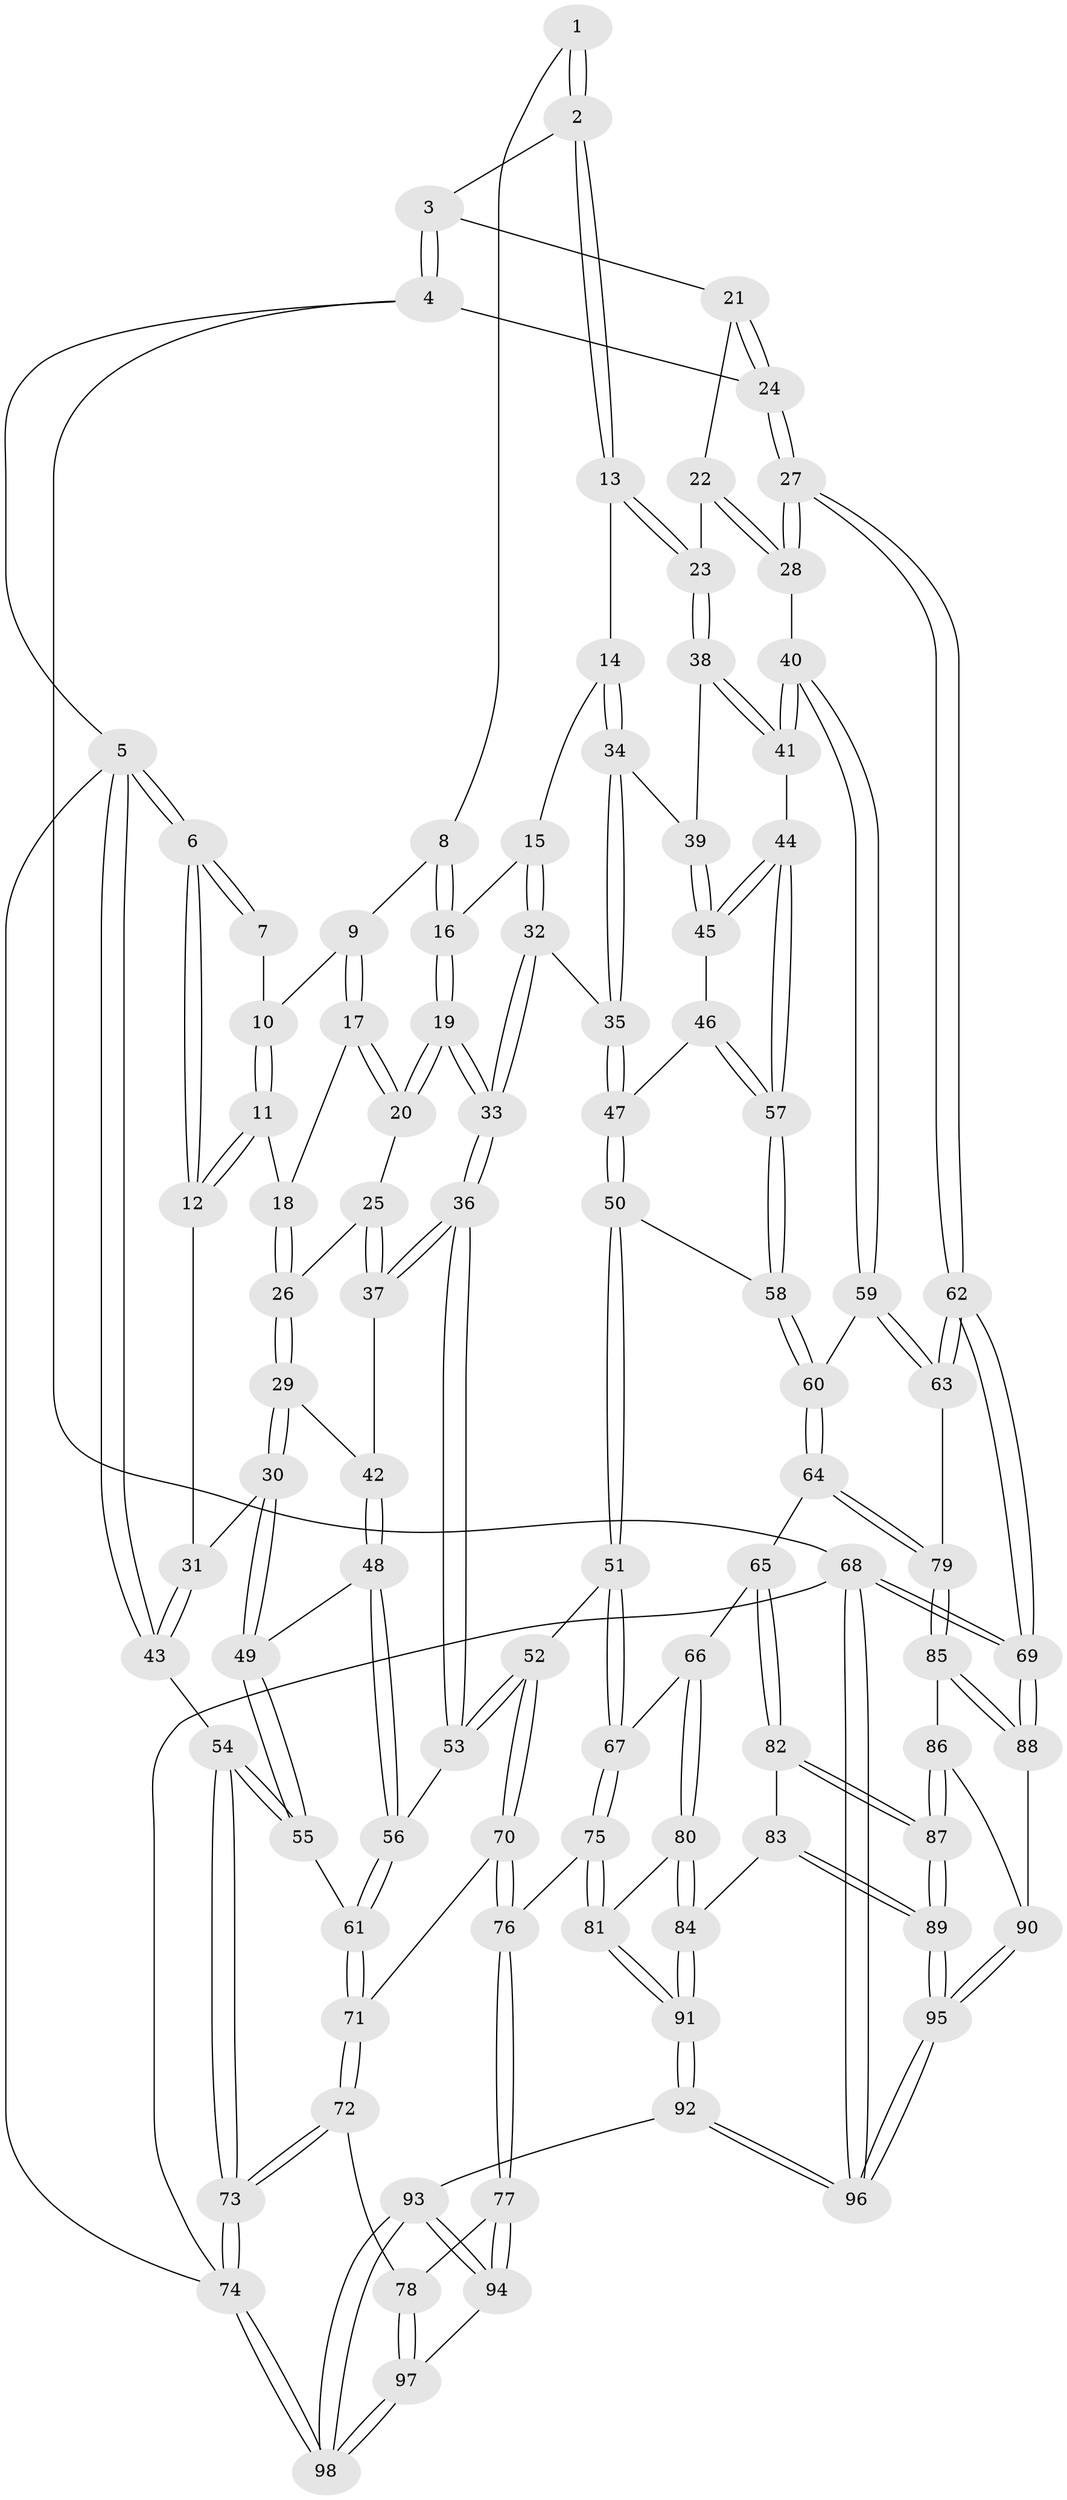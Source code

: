 // coarse degree distribution, {3: 0.10526315789473684, 5: 0.3333333333333333, 4: 0.47368421052631576, 6: 0.05263157894736842, 2: 0.017543859649122806, 7: 0.017543859649122806}
// Generated by graph-tools (version 1.1) at 2025/42/03/06/25 10:42:33]
// undirected, 98 vertices, 242 edges
graph export_dot {
graph [start="1"]
  node [color=gray90,style=filled];
  1 [pos="+0.6862631449841501+0"];
  2 [pos="+0.82228197175347+0"];
  3 [pos="+1+0"];
  4 [pos="+1+0"];
  5 [pos="+0+0"];
  6 [pos="+0+0"];
  7 [pos="+0.2852330323178843+0"];
  8 [pos="+0.5277110164216997+0.074738827946123"];
  9 [pos="+0.333609358632699+0"];
  10 [pos="+0.291733183698683+0"];
  11 [pos="+0.1616353389644459+0.13602964569896514"];
  12 [pos="+0.14964637659949995+0.1491922687396986"];
  13 [pos="+0.783339900404725+0.0460263511018721"];
  14 [pos="+0.7054914147758049+0.12153866581756331"];
  15 [pos="+0.5468688954152073+0.15868532700371743"];
  16 [pos="+0.5160970561619755+0.14273278588550573"];
  17 [pos="+0.35839876663404036+0.08189757657156571"];
  18 [pos="+0.2866845945838857+0.15783690991572966"];
  19 [pos="+0.4533149709716686+0.1622753057758274"];
  20 [pos="+0.39992979300577086+0.13825908731528097"];
  21 [pos="+0.971949597017417+0.16734031388179024"];
  22 [pos="+0.948346563525574+0.19064562690351344"];
  23 [pos="+0.8187916161341712+0.1316919978385464"];
  24 [pos="+1+0.15559390377225646"];
  25 [pos="+0.3608023886282134+0.19855008483169717"];
  26 [pos="+0.2803377432228124+0.22594505620307753"];
  27 [pos="+1+0.3131716120148347"];
  28 [pos="+1+0.30777419758537466"];
  29 [pos="+0.254240226036384+0.26047279334151213"];
  30 [pos="+0.12372544628220458+0.24714286797283735"];
  31 [pos="+0.13148357996553073+0.18808256224992842"];
  32 [pos="+0.5872127169079778+0.2932137866503685"];
  33 [pos="+0.457519735745533+0.3631366705912383"];
  34 [pos="+0.6540646813495447+0.2726524929421436"];
  35 [pos="+0.6155052066237885+0.2949019003814634"];
  36 [pos="+0.44922049337953407+0.3741443495417199"];
  37 [pos="+0.3741629884025206+0.3161023009295038"];
  38 [pos="+0.8202581324527181+0.1507519379839604"];
  39 [pos="+0.7115254018643429+0.2924607404038782"];
  40 [pos="+0.8970911374195522+0.3472843542338164"];
  41 [pos="+0.8570035957576564+0.33208057291595716"];
  42 [pos="+0.28069875242561887+0.28589371849540723"];
  43 [pos="+0+0"];
  44 [pos="+0.8195281739564214+0.347461958104298"];
  45 [pos="+0.7466518484339305+0.31750715538102725"];
  46 [pos="+0.6797217576240772+0.3765064171860827"];
  47 [pos="+0.6554929487323796+0.3825970130454825"];
  48 [pos="+0.25658376339266936+0.39701591716120593"];
  49 [pos="+0.07332054170919676+0.30275180975003646"];
  50 [pos="+0.6512179865333815+0.43548545326629423"];
  51 [pos="+0.496026182828125+0.5207458583018418"];
  52 [pos="+0.46857125404749883+0.4973126415794395"];
  53 [pos="+0.4445611930365476+0.41874376095290305"];
  54 [pos="+0+0.3872520482794087"];
  55 [pos="+0.06295239822533555+0.3098774242210606"];
  56 [pos="+0.2687815722701156+0.4185846031551083"];
  57 [pos="+0.7874063654512506+0.39155777788153645"];
  58 [pos="+0.7491895697595983+0.47617359457523084"];
  59 [pos="+0.9077902462519816+0.4214648229698686"];
  60 [pos="+0.7987281464179258+0.6492324777112174"];
  61 [pos="+0.21344332087924642+0.4963155429494014"];
  62 [pos="+1+0.6229477309633477"];
  63 [pos="+1+0.6261760351339576"];
  64 [pos="+0.7987890237944282+0.6523674185992865"];
  65 [pos="+0.6633739858354465+0.6880583229063522"];
  66 [pos="+0.6535445610046295+0.6865630899895799"];
  67 [pos="+0.5665401680084686+0.6612815756700594"];
  68 [pos="+1+1"];
  69 [pos="+1+1"];
  70 [pos="+0.26827888459171884+0.5993202430457663"];
  71 [pos="+0.20433832128481733+0.5965313260947287"];
  72 [pos="+0+0.7347070088879568"];
  73 [pos="+0+0.7383391969394653"];
  74 [pos="+0+1"];
  75 [pos="+0.4217553323857692+0.7924610946217744"];
  76 [pos="+0.4217362874963132+0.7924620489818176"];
  77 [pos="+0.2754157302895146+0.8640379848139359"];
  78 [pos="+0.07997891535706717+0.7871272737312949"];
  79 [pos="+0.8639961329090818+0.6844552705374544"];
  80 [pos="+0.5877572819840549+0.853433798808456"];
  81 [pos="+0.4647242025353873+0.8675835781357534"];
  82 [pos="+0.6711461985526539+0.7575713124912957"];
  83 [pos="+0.6558950303239708+0.880949860438228"];
  84 [pos="+0.5882675397398216+0.9166146914272064"];
  85 [pos="+0.8667832617549489+0.7184345264990075"];
  86 [pos="+0.8507786531824967+0.83828094096768"];
  87 [pos="+0.7757893525304338+0.9436390693682486"];
  88 [pos="+1+0.964198450304774"];
  89 [pos="+0.7567520999038135+1"];
  90 [pos="+0.9249271776655487+0.9237878693097634"];
  91 [pos="+0.5231697594226776+0.9949545383878283"];
  92 [pos="+0.5333210247053884+1"];
  93 [pos="+0.37348825127978325+1"];
  94 [pos="+0.27570717051500254+0.8658132690280378"];
  95 [pos="+0.7557584356562898+1"];
  96 [pos="+0.7322863604697515+1"];
  97 [pos="+0.18032434148225238+1"];
  98 [pos="+0.17876703302421226+1"];
  1 -- 2;
  1 -- 2;
  1 -- 8;
  2 -- 3;
  2 -- 13;
  2 -- 13;
  3 -- 4;
  3 -- 4;
  3 -- 21;
  4 -- 5;
  4 -- 24;
  4 -- 68;
  5 -- 6;
  5 -- 6;
  5 -- 43;
  5 -- 43;
  5 -- 74;
  6 -- 7;
  6 -- 7;
  6 -- 12;
  6 -- 12;
  7 -- 10;
  8 -- 9;
  8 -- 16;
  8 -- 16;
  9 -- 10;
  9 -- 17;
  9 -- 17;
  10 -- 11;
  10 -- 11;
  11 -- 12;
  11 -- 12;
  11 -- 18;
  12 -- 31;
  13 -- 14;
  13 -- 23;
  13 -- 23;
  14 -- 15;
  14 -- 34;
  14 -- 34;
  15 -- 16;
  15 -- 32;
  15 -- 32;
  16 -- 19;
  16 -- 19;
  17 -- 18;
  17 -- 20;
  17 -- 20;
  18 -- 26;
  18 -- 26;
  19 -- 20;
  19 -- 20;
  19 -- 33;
  19 -- 33;
  20 -- 25;
  21 -- 22;
  21 -- 24;
  21 -- 24;
  22 -- 23;
  22 -- 28;
  22 -- 28;
  23 -- 38;
  23 -- 38;
  24 -- 27;
  24 -- 27;
  25 -- 26;
  25 -- 37;
  25 -- 37;
  26 -- 29;
  26 -- 29;
  27 -- 28;
  27 -- 28;
  27 -- 62;
  27 -- 62;
  28 -- 40;
  29 -- 30;
  29 -- 30;
  29 -- 42;
  30 -- 31;
  30 -- 49;
  30 -- 49;
  31 -- 43;
  31 -- 43;
  32 -- 33;
  32 -- 33;
  32 -- 35;
  33 -- 36;
  33 -- 36;
  34 -- 35;
  34 -- 35;
  34 -- 39;
  35 -- 47;
  35 -- 47;
  36 -- 37;
  36 -- 37;
  36 -- 53;
  36 -- 53;
  37 -- 42;
  38 -- 39;
  38 -- 41;
  38 -- 41;
  39 -- 45;
  39 -- 45;
  40 -- 41;
  40 -- 41;
  40 -- 59;
  40 -- 59;
  41 -- 44;
  42 -- 48;
  42 -- 48;
  43 -- 54;
  44 -- 45;
  44 -- 45;
  44 -- 57;
  44 -- 57;
  45 -- 46;
  46 -- 47;
  46 -- 57;
  46 -- 57;
  47 -- 50;
  47 -- 50;
  48 -- 49;
  48 -- 56;
  48 -- 56;
  49 -- 55;
  49 -- 55;
  50 -- 51;
  50 -- 51;
  50 -- 58;
  51 -- 52;
  51 -- 67;
  51 -- 67;
  52 -- 53;
  52 -- 53;
  52 -- 70;
  52 -- 70;
  53 -- 56;
  54 -- 55;
  54 -- 55;
  54 -- 73;
  54 -- 73;
  55 -- 61;
  56 -- 61;
  56 -- 61;
  57 -- 58;
  57 -- 58;
  58 -- 60;
  58 -- 60;
  59 -- 60;
  59 -- 63;
  59 -- 63;
  60 -- 64;
  60 -- 64;
  61 -- 71;
  61 -- 71;
  62 -- 63;
  62 -- 63;
  62 -- 69;
  62 -- 69;
  63 -- 79;
  64 -- 65;
  64 -- 79;
  64 -- 79;
  65 -- 66;
  65 -- 82;
  65 -- 82;
  66 -- 67;
  66 -- 80;
  66 -- 80;
  67 -- 75;
  67 -- 75;
  68 -- 69;
  68 -- 69;
  68 -- 96;
  68 -- 96;
  68 -- 74;
  69 -- 88;
  69 -- 88;
  70 -- 71;
  70 -- 76;
  70 -- 76;
  71 -- 72;
  71 -- 72;
  72 -- 73;
  72 -- 73;
  72 -- 78;
  73 -- 74;
  73 -- 74;
  74 -- 98;
  74 -- 98;
  75 -- 76;
  75 -- 81;
  75 -- 81;
  76 -- 77;
  76 -- 77;
  77 -- 78;
  77 -- 94;
  77 -- 94;
  78 -- 97;
  78 -- 97;
  79 -- 85;
  79 -- 85;
  80 -- 81;
  80 -- 84;
  80 -- 84;
  81 -- 91;
  81 -- 91;
  82 -- 83;
  82 -- 87;
  82 -- 87;
  83 -- 84;
  83 -- 89;
  83 -- 89;
  84 -- 91;
  84 -- 91;
  85 -- 86;
  85 -- 88;
  85 -- 88;
  86 -- 87;
  86 -- 87;
  86 -- 90;
  87 -- 89;
  87 -- 89;
  88 -- 90;
  89 -- 95;
  89 -- 95;
  90 -- 95;
  90 -- 95;
  91 -- 92;
  91 -- 92;
  92 -- 93;
  92 -- 96;
  92 -- 96;
  93 -- 94;
  93 -- 94;
  93 -- 98;
  93 -- 98;
  94 -- 97;
  95 -- 96;
  95 -- 96;
  97 -- 98;
  97 -- 98;
}
